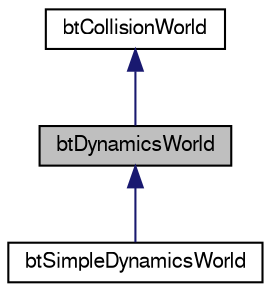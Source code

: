 digraph G
{
  bgcolor="transparent";
  edge [fontname="FreeSans",fontsize=10,labelfontname="FreeSans",labelfontsize=10];
  node [fontname="FreeSans",fontsize=10,shape=record];
  Node1 [label="btDynamicsWorld",height=0.2,width=0.4,color="black", fillcolor="grey75", style="filled" fontcolor="black"];
  Node2 -> Node1 [dir=back,color="midnightblue",fontsize=10,style="solid"];
  Node2 [label="btCollisionWorld",height=0.2,width=0.4,color="black",URL="$classbt_collision_world.html",tooltip="CollisionWorld is interface and container for the collision detection."];
  Node1 -> Node3 [dir=back,color="midnightblue",fontsize=10,style="solid"];
  Node3 [label="btSimpleDynamicsWorld",height=0.2,width=0.4,color="black",URL="$classbt_simple_dynamics_world.html"];
}
